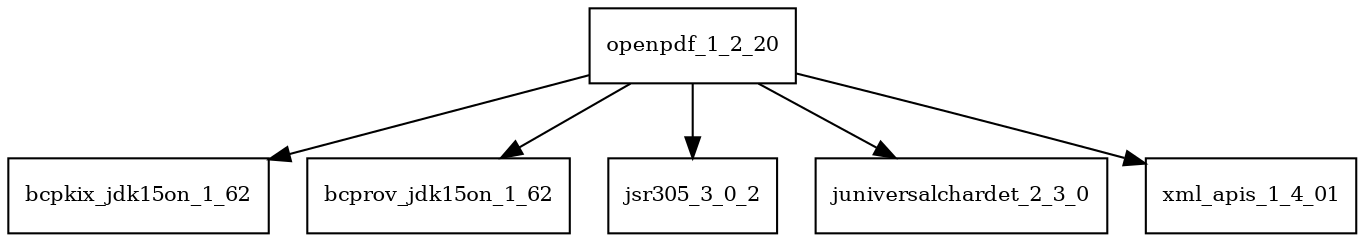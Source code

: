 digraph openpdf_1_2_20_dependencies {
  node [shape = box, fontsize=10.0];
  openpdf_1_2_20 -> bcpkix_jdk15on_1_62;
  openpdf_1_2_20 -> bcprov_jdk15on_1_62;
  openpdf_1_2_20 -> jsr305_3_0_2;
  openpdf_1_2_20 -> juniversalchardet_2_3_0;
  openpdf_1_2_20 -> xml_apis_1_4_01;
}
